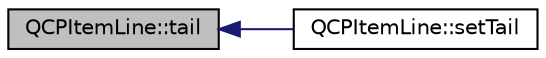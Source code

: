 digraph "QCPItemLine::tail"
{
  edge [fontname="Helvetica",fontsize="10",labelfontname="Helvetica",labelfontsize="10"];
  node [fontname="Helvetica",fontsize="10",shape=record];
  rankdir="LR";
  Node1 [label="QCPItemLine::tail",height=0.2,width=0.4,color="black", fillcolor="grey75", style="filled", fontcolor="black"];
  Node1 -> Node2 [dir="back",color="midnightblue",fontsize="10",style="solid",fontname="Helvetica"];
  Node2 [label="QCPItemLine::setTail",height=0.2,width=0.4,color="black", fillcolor="white", style="filled",URL="$class_q_c_p_item_line.html#ac264222c3297a7efe33df9345c811a5f"];
}

